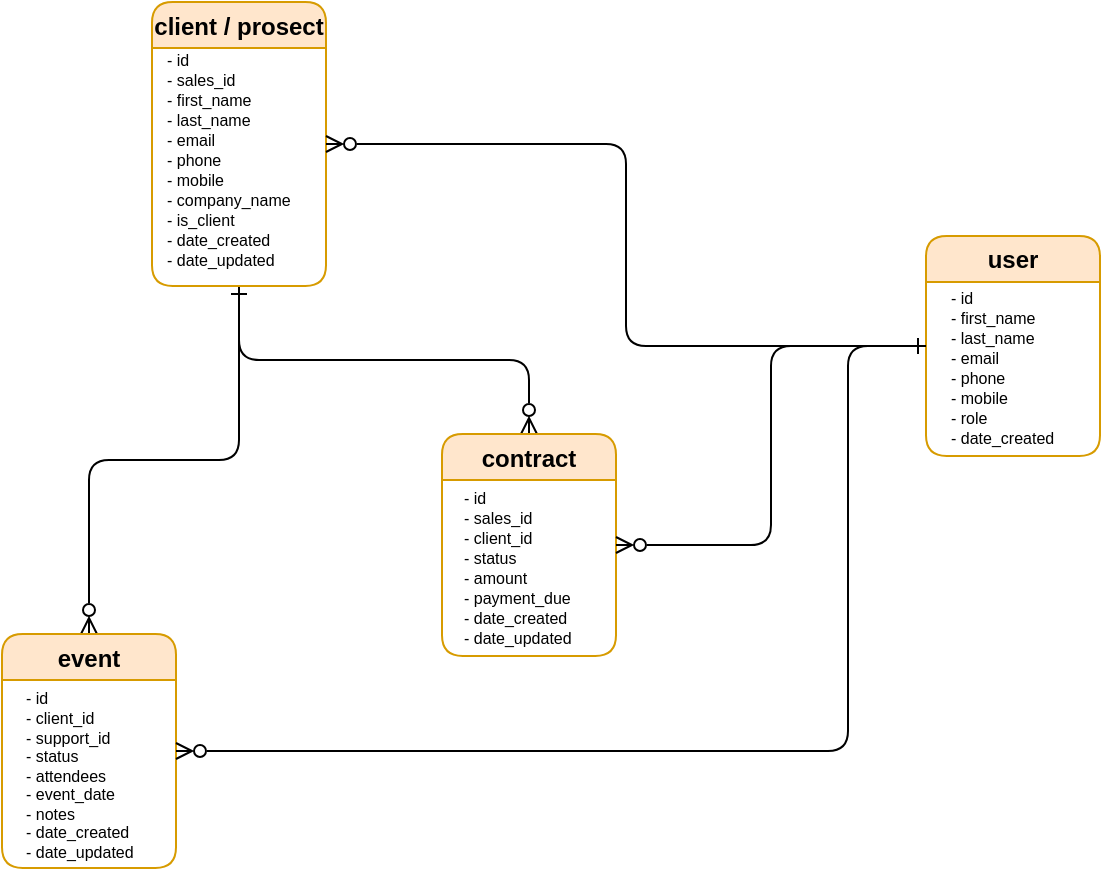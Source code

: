 <mxfile version="15.5.4" type="embed"><diagram id="Kf3mRJmbqOAMH1zy04or" name="Page-1"><mxGraphModel dx="1384" dy="767" grid="0" gridSize="10" guides="1" tooltips="1" connect="1" arrows="1" fold="1" page="1" pageScale="1" pageWidth="850" pageHeight="1100" background="none" math="0" shadow="0"><root><mxCell id="0"/><mxCell id="1" parent="0"/><mxCell id="78" style="edgeStyle=orthogonalEdgeStyle;orthogonalLoop=1;jettySize=auto;html=1;exitX=0.5;exitY=1;exitDx=0;exitDy=0;startArrow=ERone;startFill=0;endArrow=ERzeroToMany;endFill=0;" edge="1" parent="1" source="3" target="5"><mxGeometry relative="1" as="geometry"/></mxCell><mxCell id="79" style="edgeStyle=orthogonalEdgeStyle;orthogonalLoop=1;jettySize=auto;html=1;exitX=0.5;exitY=1;exitDx=0;exitDy=0;startArrow=ERone;startFill=0;endArrow=ERzeroToMany;endFill=0;" edge="1" parent="1" source="3" target="4"><mxGeometry relative="1" as="geometry"/></mxCell><mxCell id="3" value="client / prosect" style="swimlane;fillColor=#ffe6cc;strokeColor=#d79b00;startSize=23;rounded=1;" parent="1" vertex="1"><mxGeometry x="214" y="337" width="87" height="142" as="geometry"/></mxCell><mxCell id="61" value="- id&#10;- sales_id&#10;- first_name&#10;- last_name&#10;- email&#10;- phone&#10;- mobile&#10;- company_name&#10;- is_client&#10;- date_created&#10;- date_updated" style="text;align=left;verticalAlign=middle;resizable=0;points=[];autosize=1;strokeColor=none;fillColor=none;fontSize=8;horizontal=1;spacing=2;fontStyle=0;rounded=1;" parent="3" vertex="1"><mxGeometry x="5.5" y="20" width="76" height="118" as="geometry"/></mxCell><mxCell id="4" value="contract" style="swimlane;fillColor=#ffe6cc;strokeColor=#d79b00;rounded=1;" parent="1" vertex="1"><mxGeometry x="359" y="553" width="87" height="111" as="geometry"/></mxCell><mxCell id="62" value="- id&#10;- sales_id&#10;- client_id&#10;- status&#10;- amount&#10;- payment_due&#10;- date_created&#10;- date_updated" style="text;align=left;verticalAlign=middle;resizable=0;points=[];autosize=1;strokeColor=none;fillColor=none;fontSize=8;horizontal=1;spacing=2;fontStyle=0;rounded=1;" parent="4" vertex="1"><mxGeometry x="9" y="23" width="68" height="88" as="geometry"/></mxCell><mxCell id="5" value="event" style="swimlane;fillColor=#ffe6cc;strokeColor=#d79b00;rounded=1;" parent="1" vertex="1"><mxGeometry x="139" y="653" width="87" height="117" as="geometry"/></mxCell><mxCell id="63" value="- id&lt;br&gt;- client_id&lt;br&gt;- support_id&lt;br&gt;- status&lt;br&gt;- attendees&lt;br&gt;- event_date&lt;br&gt;- notes&lt;br&gt;- date_created&lt;br&gt;- date_updated" style="text;align=left;verticalAlign=middle;resizable=0;points=[];autosize=1;strokeColor=none;fillColor=none;fontSize=8;horizontal=1;spacing=2;fontStyle=0;html=1;rounded=1;" parent="5" vertex="1"><mxGeometry x="10" y="22" width="68" height="98" as="geometry"/></mxCell><mxCell id="65" value="" style="group;rounded=1;" parent="1" vertex="1" connectable="0"><mxGeometry x="604" y="451" width="87" height="136" as="geometry"/></mxCell><mxCell id="6" value="user" style="swimlane;fillColor=#ffe6cc;strokeColor=#d79b00;whiteSpace=wrap;rounded=1;" parent="65" vertex="1"><mxGeometry x="-3" y="3" width="87" height="110" as="geometry"/></mxCell><mxCell id="64" value="- id&#10;- first_name&#10;- last_name&#10;- email&#10;- phone&#10;- mobile&#10;- role&#10;- date_created" style="text;align=left;verticalAlign=middle;resizable=0;points=[];autosize=1;strokeColor=none;fillColor=none;fontSize=8;horizontal=1;spacing=2;fontStyle=0;rounded=1;" parent="6" vertex="1"><mxGeometry x="10.5" y="22" width="66" height="88" as="geometry"/></mxCell><mxCell id="75" style="edgeStyle=orthogonalEdgeStyle;orthogonalLoop=1;jettySize=auto;html=1;exitX=0;exitY=0.5;exitDx=0;exitDy=0;entryX=1;entryY=0.5;entryDx=0;entryDy=0;startArrow=ERone;startFill=0;endArrow=ERzeroToMany;endFill=0;" edge="1" parent="1" source="6" target="3"><mxGeometry relative="1" as="geometry"/></mxCell><mxCell id="76" style="edgeStyle=orthogonalEdgeStyle;orthogonalLoop=1;jettySize=auto;html=1;exitX=0;exitY=0.5;exitDx=0;exitDy=0;entryX=1;entryY=0.5;entryDx=0;entryDy=0;startArrow=ERone;startFill=0;endArrow=ERzeroToMany;endFill=0;" edge="1" parent="1" source="6" target="4"><mxGeometry relative="1" as="geometry"/></mxCell><mxCell id="77" style="edgeStyle=orthogonalEdgeStyle;orthogonalLoop=1;jettySize=auto;html=1;exitX=0;exitY=0.5;exitDx=0;exitDy=0;entryX=1;entryY=0.5;entryDx=0;entryDy=0;startArrow=ERone;startFill=0;endArrow=ERzeroToMany;endFill=0;" edge="1" parent="1" source="6" target="5"><mxGeometry relative="1" as="geometry"><Array as="points"><mxPoint x="562" y="509"/><mxPoint x="562" y="712"/></Array></mxGeometry></mxCell></root></mxGraphModel></diagram></mxfile>
